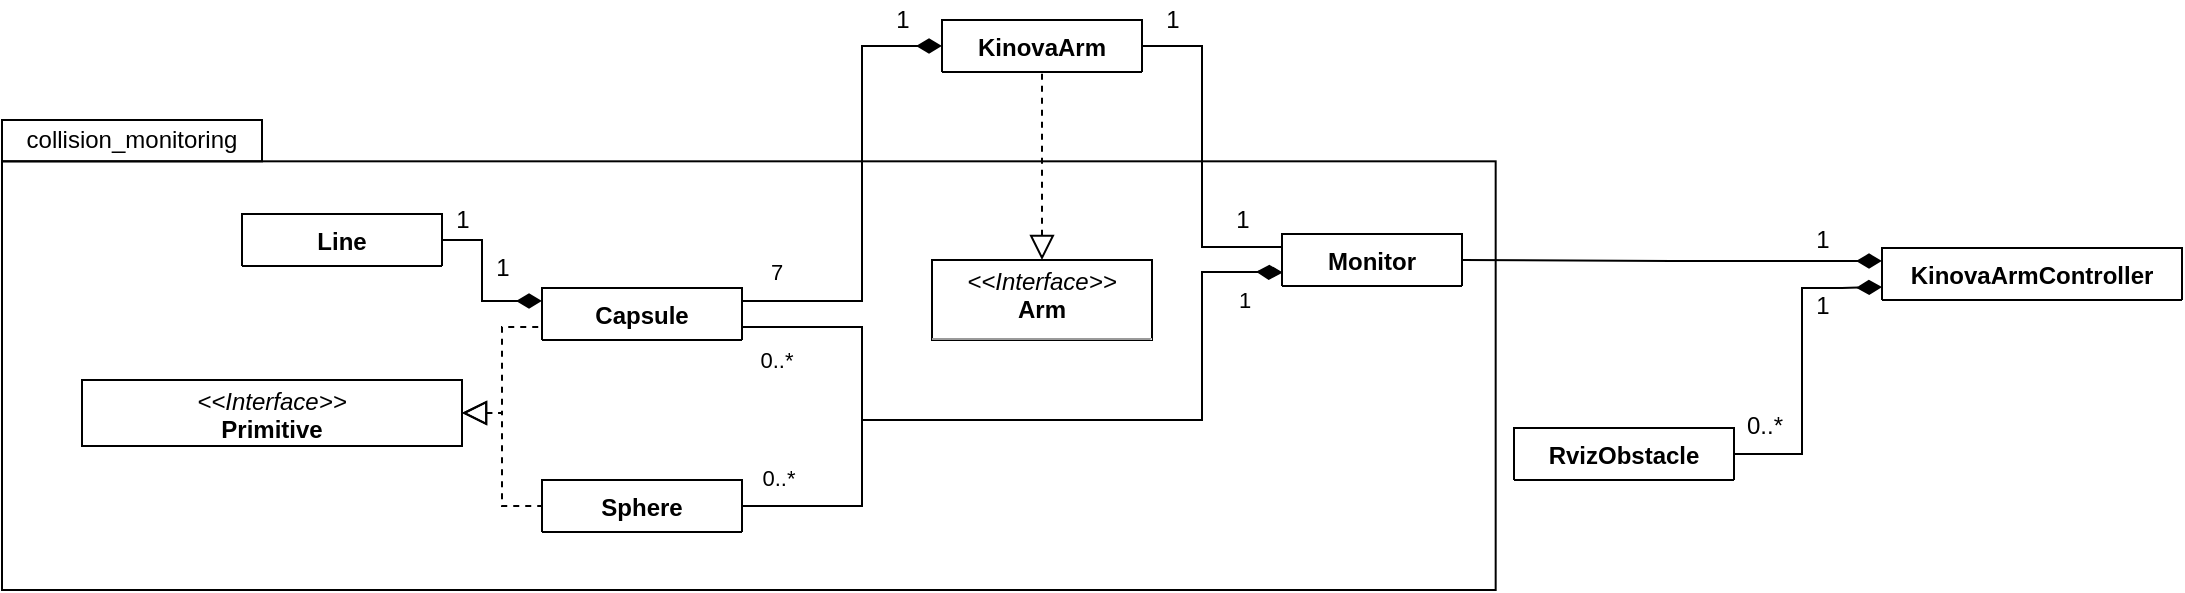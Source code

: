 <mxfile version="13.3.9" type="device"><diagram name="Page-1" id="929967ad-93f9-6ef4-fab6-5d389245f69c"><mxGraphModel dx="1086" dy="806" grid="1" gridSize="10" guides="1" tooltips="1" connect="1" arrows="1" fold="1" page="1" pageScale="1.5" pageWidth="1169" pageHeight="826" background="none" math="0" shadow="0"><root><mxCell id="0" style=";html=1;"/><mxCell id="1" style=";html=1;" parent="0"/><mxCell id="pHXr7xHwcgH3CouSK9jI-6" value="KinovaArm" style="swimlane;fontStyle=1;align=center;verticalAlign=top;childLayout=stackLayout;horizontal=1;startSize=26;horizontalStack=0;resizeParent=1;resizeParentMax=0;resizeLast=0;collapsible=1;marginBottom=0;fillColor=#ffffff;" parent="1" vertex="1" collapsed="1"><mxGeometry x="660" y="400" width="100" height="26" as="geometry"><mxRectangle x="695" y="120" width="220" height="180" as="alternateBounds"/></mxGeometry></mxCell><mxCell id="pHXr7xHwcgH3CouSK9jI-7" value="+ jointArray: KDL::JntArray&#10;+ jointVels: KDL::JntArray&#10;- lengths: Vector&lt;double&gt;&#10;- radii: Vector&lt;double&gt;&#10;- chain: KDL::Chain&#10;- localPoses: Vector&lt;KDL::Frame&gt;" style="text;strokeColor=none;fillColor=none;align=left;verticalAlign=top;spacingLeft=4;spacingRight=4;overflow=hidden;rotatable=0;points=[[0,0.5],[1,0.5]];portConstraint=eastwest;" parent="pHXr7xHwcgH3CouSK9jI-6" vertex="1"><mxGeometry y="26" width="100" height="94" as="geometry"/></mxCell><mxCell id="pHXr7xHwcgH3CouSK9jI-8" value="" style="line;strokeWidth=1;fillColor=none;align=left;verticalAlign=middle;spacingTop=-1;spacingLeft=3;spacingRight=3;rotatable=0;labelPosition=right;points=[];portConstraint=eastwest;" parent="pHXr7xHwcgH3CouSK9jI-6" vertex="1"><mxGeometry y="120" width="100" height="8" as="geometry"/></mxCell><mxCell id="pHXr7xHwcgH3CouSK9jI-9" value="+ ikVelocitySolver()&#10;- frameToMatrix()&#10;- linkFramesToPose()&#10;" style="text;strokeColor=none;fillColor=none;align=left;verticalAlign=top;spacingLeft=4;spacingRight=4;overflow=hidden;rotatable=0;points=[[0,0.5],[1,0.5]];portConstraint=eastwest;labelBackgroundColor=#FFFFFF;fontColor=#000000;" parent="pHXr7xHwcgH3CouSK9jI-6" vertex="1"><mxGeometry y="128" width="100" height="52" as="geometry"/></mxCell><mxCell id="8NvCadfGa96uzynZh6CP-6" value="" style="group" parent="1" vertex="1" connectable="0"><mxGeometry x="190" y="450" width="750" height="235" as="geometry"/></mxCell><mxCell id="pHXr7xHwcgH3CouSK9jI-1" value="" style="rounded=0;whiteSpace=wrap;html=1;fillColor=none;" parent="8NvCadfGa96uzynZh6CP-6" vertex="1"><mxGeometry y="20.659" width="746.835" height="214.341" as="geometry"/></mxCell><mxCell id="8NvCadfGa96uzynZh6CP-5" value="collision_monitoring" style="text;html=1;strokeColor=#000000;fillColor=none;align=center;verticalAlign=middle;whiteSpace=wrap;rounded=0;" parent="8NvCadfGa96uzynZh6CP-6" vertex="1"><mxGeometry width="130" height="20.66" as="geometry"/></mxCell><mxCell id="1_B4_0tZ6F9BA0FpxolN-38" value="" style="resizable=0;html=1;align=left;verticalAlign=bottom;labelBackgroundColor=#ffffff;fontSize=10;" parent="1" connectable="0" vertex="1"><mxGeometry x="500" y="520" as="geometry"><mxPoint x="12" y="12" as="offset"/></mxGeometry></mxCell><mxCell id="0Bbf-FplWOkMVNfRmxn4-4" style="edgeStyle=orthogonalEdgeStyle;rounded=0;orthogonalLoop=1;jettySize=auto;html=1;exitX=1;exitY=0.5;exitDx=0;exitDy=0;entryX=0;entryY=0.75;entryDx=0;entryDy=0;dashed=1;endArrow=none;endFill=0;startArrow=block;startFill=0;endSize=10;startSize=10;" parent="1" source="1_B4_0tZ6F9BA0FpxolN-42" target="1_B4_0tZ6F9BA0FpxolN-43" edge="1"><mxGeometry relative="1" as="geometry"/></mxCell><mxCell id="0Bbf-FplWOkMVNfRmxn4-5" style="edgeStyle=orthogonalEdgeStyle;rounded=0;orthogonalLoop=1;jettySize=auto;html=1;exitX=1;exitY=0.5;exitDx=0;exitDy=0;entryX=0;entryY=0.5;entryDx=0;entryDy=0;dashed=1;endArrow=none;endFill=0;startArrow=block;startFill=0;endSize=10;startSize=10;" parent="1" source="1_B4_0tZ6F9BA0FpxolN-42" target="1_B4_0tZ6F9BA0FpxolN-54" edge="1"><mxGeometry relative="1" as="geometry"/></mxCell><mxCell id="1_B4_0tZ6F9BA0FpxolN-42" value="&lt;p style=&quot;margin: 0px ; margin-top: 4px ; text-align: center&quot;&gt;&lt;i&gt;&amp;lt;&amp;lt;Interface&amp;gt;&amp;gt;&lt;/i&gt;&lt;br&gt;&lt;b&gt;Primitive&lt;/b&gt;&lt;/p&gt;&lt;p style=&quot;margin: 0px ; margin-left: 4px&quot;&gt;+ pose: Vector&amp;lt;Vector&amp;lt;float&amp;gt;&amp;gt;&lt;/p&gt;&lt;hr size=&quot;1&quot;&gt;&lt;p style=&quot;margin: 0px ; margin-left: 4px&quot;&gt;+ closestDistanceToPoint()&lt;/p&gt;" style="verticalAlign=top;align=left;overflow=fill;fontSize=12;fontFamily=Helvetica;html=1;" parent="1" vertex="1"><mxGeometry x="230" y="580" width="190" height="33" as="geometry"/></mxCell><mxCell id="pLGlP2HeyfQmbXc_sN3S-1" value="&lt;p style=&quot;margin: 4px 0px 0px ; text-align: center&quot;&gt;&lt;i&gt;&amp;lt;&amp;lt;Interface&amp;gt;&amp;gt;&lt;/i&gt;&lt;br&gt;&lt;b&gt;Arm&lt;/b&gt;&lt;/p&gt;&lt;hr size=&quot;1&quot;&gt;&lt;p style=&quot;margin: 0px 0px 0px 4px&quot;&gt;+ base_position: Matrix4d&lt;br style=&quot;padding: 0px ; margin: 0px&quot;&gt;+ links: Vector&amp;lt;Primative&amp;gt;&lt;br&gt;&lt;/p&gt;&lt;p style=&quot;margin: 0px 0px 0px 4px&quot;&gt;+ nJoints: int&lt;/p&gt;&lt;p style=&quot;margin: 0px 0px 0px 4px&quot;&gt;+ nLinks: int&lt;/p&gt;&lt;p style=&quot;margin: 0px 0px 0px 4px&quot;&gt;+ nFrames: int&lt;/p&gt;&lt;hr size=&quot;1&quot;&gt;&lt;p style=&quot;margin: 0px 0px 0px 4px&quot;&gt;+ updatePose()&lt;br&gt;&lt;/p&gt;&lt;p style=&quot;margin: 0px 0px 0px 4px&quot;&gt;+ getPose()&lt;/p&gt;" style="verticalAlign=top;align=left;overflow=fill;fontSize=12;fontFamily=Helvetica;html=1;" parent="1" vertex="1"><mxGeometry x="655" y="520" width="110" height="40" as="geometry"/></mxCell><mxCell id="pLGlP2HeyfQmbXc_sN3S-5" value="" style="endArrow=none;dashed=1;endFill=0;endSize=10;html=1;exitX=0.5;exitY=0;exitDx=0;exitDy=0;entryX=0.5;entryY=1;entryDx=0;entryDy=0;startArrow=block;startFill=0;startSize=10;" parent="1" source="pLGlP2HeyfQmbXc_sN3S-1" target="pHXr7xHwcgH3CouSK9jI-6" edge="1"><mxGeometry width="160" relative="1" as="geometry"><mxPoint x="730" y="350" as="sourcePoint"/><mxPoint x="840" y="340" as="targetPoint"/></mxGeometry></mxCell><mxCell id="8NvCadfGa96uzynZh6CP-11" style="edgeStyle=orthogonalEdgeStyle;rounded=0;orthogonalLoop=1;jettySize=auto;html=1;exitX=0;exitY=0.25;exitDx=0;exitDy=0;fontColor=#000000;entryX=1;entryY=0.5;entryDx=0;entryDy=0;endArrow=none;endFill=0;startArrow=diamondThin;startFill=1;endSize=6;startSize=10;" parent="1" source="8NvCadfGa96uzynZh6CP-7" target="1_B4_0tZ6F9BA0FpxolN-2" edge="1"><mxGeometry relative="1" as="geometry"><mxPoint x="1310" y="550" as="targetPoint"/><Array as="points"><mxPoint x="1025" y="521"/></Array></mxGeometry></mxCell><mxCell id="8NvCadfGa96uzynZh6CP-22" style="edgeStyle=orthogonalEdgeStyle;rounded=0;orthogonalLoop=1;jettySize=auto;html=1;exitX=1;exitY=0.5;exitDx=0;exitDy=0;startArrow=none;startFill=0;startSize=10;endArrow=diamondThin;endFill=1;endSize=10;targetPerimeterSpacing=0;fontColor=#000000;entryX=0;entryY=0.75;entryDx=0;entryDy=0;" parent="1" source="8NvCadfGa96uzynZh6CP-18" target="8NvCadfGa96uzynZh6CP-7" edge="1"><mxGeometry relative="1" as="geometry"><Array as="points"><mxPoint x="1090" y="617"/><mxPoint x="1090" y="534"/><mxPoint x="1110" y="534"/></Array><mxPoint x="1120" y="540" as="targetPoint"/></mxGeometry></mxCell><mxCell id="8NvCadfGa96uzynZh6CP-24" value="1" style="text;html=1;align=center;verticalAlign=middle;resizable=0;points=[];autosize=1;fontColor=#000000;" parent="1" vertex="1"><mxGeometry x="1090" y="500" width="20" height="20" as="geometry"/></mxCell><mxCell id="8NvCadfGa96uzynZh6CP-25" value="0..*" style="text;html=1;align=center;verticalAlign=middle;resizable=0;points=[];autosize=1;fontColor=#000000;" parent="1" vertex="1"><mxGeometry x="1056" y="593" width="30" height="20" as="geometry"/></mxCell><mxCell id="8NvCadfGa96uzynZh6CP-26" value="1" style="text;html=1;align=center;verticalAlign=middle;resizable=0;points=[];autosize=1;fontColor=#000000;" parent="1" vertex="1"><mxGeometry x="1090" y="533" width="20" height="20" as="geometry"/></mxCell><mxCell id="0Bbf-FplWOkMVNfRmxn4-11" style="edgeStyle=orthogonalEdgeStyle;rounded=0;orthogonalLoop=1;jettySize=auto;html=1;exitX=1;exitY=0.5;exitDx=0;exitDy=0;entryX=0;entryY=0.25;entryDx=0;entryDy=0;endArrow=none;endFill=0;" parent="1" source="pHXr7xHwcgH3CouSK9jI-6" target="1_B4_0tZ6F9BA0FpxolN-1" edge="1"><mxGeometry relative="1" as="geometry"><mxPoint x="850" y="480" as="targetPoint"/><Array as="points"><mxPoint x="790" y="413"/><mxPoint x="790" y="514"/></Array></mxGeometry></mxCell><mxCell id="1_B4_0tZ6F9BA0FpxolN-1" value="Monitor" style="swimlane;fontStyle=1;align=center;verticalAlign=top;childLayout=stackLayout;horizontal=1;startSize=26;horizontalStack=0;resizeParent=1;resizeParentMax=0;resizeLast=0;collapsible=1;marginBottom=0;" parent="1" vertex="1" collapsed="1"><mxGeometry x="830" y="507" width="90" height="26" as="geometry"><mxRectangle x="980" y="490" width="210" height="122" as="alternateBounds"/></mxGeometry></mxCell><mxCell id="1_B4_0tZ6F9BA0FpxolN-2" value="+ arms: Arm&#10;+ obstacles: Vector&lt;&gt;" style="text;strokeColor=none;fillColor=none;align=left;verticalAlign=top;spacingLeft=4;spacingRight=4;overflow=hidden;rotatable=0;points=[[0,0.5],[1,0.5]];portConstraint=eastwest;" parent="1_B4_0tZ6F9BA0FpxolN-1" vertex="1"><mxGeometry y="26" width="90" height="34" as="geometry"/></mxCell><mxCell id="1_B4_0tZ6F9BA0FpxolN-3" value="" style="line;strokeWidth=1;fillColor=none;align=left;verticalAlign=middle;spacingTop=-1;spacingLeft=3;spacingRight=3;rotatable=0;labelPosition=right;points=[];portConstraint=eastwest;" parent="1_B4_0tZ6F9BA0FpxolN-1" vertex="1"><mxGeometry y="60" width="90" height="10" as="geometry"/></mxCell><mxCell id="1_B4_0tZ6F9BA0FpxolN-4" value="+ monitorCollisionWithObjects()&#10;+ monitorCollisionWithArm()" style="text;strokeColor=none;fillColor=none;align=left;verticalAlign=top;spacingLeft=4;spacingRight=4;overflow=hidden;rotatable=0;points=[[0,0.5],[1,0.5]];portConstraint=eastwest;" parent="1_B4_0tZ6F9BA0FpxolN-1" vertex="1"><mxGeometry y="70" width="90" height="52" as="geometry"/></mxCell><mxCell id="8NvCadfGa96uzynZh6CP-18" value="RvizObstacle" style="swimlane;fontStyle=1;align=center;verticalAlign=top;childLayout=stackLayout;horizontal=1;startSize=26;horizontalStack=0;resizeParent=1;resizeParentMax=0;resizeLast=0;collapsible=1;marginBottom=0;labelBackgroundColor=none;strokeWidth=1;swimlaneFillColor=none;" parent="1" vertex="1" collapsed="1"><mxGeometry x="946" y="604" width="110" height="26" as="geometry"><mxRectangle x="1260" y="618" width="160" height="114" as="alternateBounds"/></mxGeometry></mxCell><mxCell id="8NvCadfGa96uzynZh6CP-19" value="+ idx: int&#10;+ pose: Eigen::Matrix4d&#10;+ marker: ros::Marker" style="text;strokeColor=none;fillColor=none;align=left;verticalAlign=top;spacingLeft=4;spacingRight=4;overflow=hidden;rotatable=0;points=[[0,0.5],[1,0.5]];portConstraint=eastwest;" parent="8NvCadfGa96uzynZh6CP-18" vertex="1"><mxGeometry y="26" width="110" height="54" as="geometry"/></mxCell><mxCell id="8NvCadfGa96uzynZh6CP-20" value="" style="line;strokeWidth=1;fillColor=none;align=left;verticalAlign=middle;spacingTop=-1;spacingLeft=3;spacingRight=3;rotatable=0;labelPosition=right;points=[];portConstraint=eastwest;" parent="8NvCadfGa96uzynZh6CP-18" vertex="1"><mxGeometry y="80" width="110" height="8" as="geometry"/></mxCell><mxCell id="8NvCadfGa96uzynZh6CP-21" value="+ updatePose()" style="text;strokeColor=none;fillColor=none;align=left;verticalAlign=top;spacingLeft=4;spacingRight=4;overflow=hidden;rotatable=0;points=[[0,0.5],[1,0.5]];portConstraint=eastwest;" parent="8NvCadfGa96uzynZh6CP-18" vertex="1"><mxGeometry y="88" width="110" height="26" as="geometry"/></mxCell><mxCell id="0Bbf-FplWOkMVNfRmxn4-10" style="edgeStyle=orthogonalEdgeStyle;rounded=0;orthogonalLoop=1;jettySize=auto;html=1;exitX=1;exitY=0.5;exitDx=0;exitDy=0;entryX=0;entryY=0.75;entryDx=0;entryDy=0;startArrow=none;startFill=0;endArrow=diamondThin;endFill=1;" parent="1" source="1_B4_0tZ6F9BA0FpxolN-54" target="1_B4_0tZ6F9BA0FpxolN-1" edge="1"><mxGeometry relative="1" as="geometry"><mxPoint x="820" y="520" as="targetPoint"/><Array as="points"><mxPoint x="620" y="643"/><mxPoint x="620" y="600"/><mxPoint x="790" y="600"/><mxPoint x="790" y="526"/><mxPoint x="830" y="526"/></Array></mxGeometry></mxCell><mxCell id="0Bbf-FplWOkMVNfRmxn4-12" value="1" style="edgeLabel;html=1;align=center;verticalAlign=middle;resizable=0;points=[];" parent="0Bbf-FplWOkMVNfRmxn4-10" vertex="1" connectable="0"><mxGeometry x="0.897" relative="1" as="geometry"><mxPoint y="14" as="offset"/></mxGeometry></mxCell><mxCell id="1_B4_0tZ6F9BA0FpxolN-54" value="Sphere" style="swimlane;fontStyle=1;align=center;verticalAlign=top;childLayout=stackLayout;horizontal=1;startSize=26;horizontalStack=0;resizeParent=1;resizeParentMax=0;resizeLast=0;collapsible=1;marginBottom=0;" parent="1" vertex="1" collapsed="1"><mxGeometry x="460" y="630" width="100" height="26" as="geometry"><mxRectangle x="450" y="630" width="160" height="90" as="alternateBounds"/></mxGeometry></mxCell><mxCell id="1_B4_0tZ6F9BA0FpxolN-55" value="+ n: int&#10;+ a: float&#10;+ b: float&#10;+ c: float" style="text;strokeColor=none;fillColor=none;align=left;verticalAlign=top;spacingLeft=4;spacingRight=4;overflow=hidden;rotatable=0;points=[[0,0.5],[1,0.5]];portConstraint=eastwest;" parent="1_B4_0tZ6F9BA0FpxolN-54" vertex="1"><mxGeometry y="26" width="100" height="64" as="geometry"/></mxCell><mxCell id="0Bbf-FplWOkMVNfRmxn4-8" style="edgeStyle=orthogonalEdgeStyle;rounded=0;orthogonalLoop=1;jettySize=auto;html=1;exitX=1;exitY=0.25;exitDx=0;exitDy=0;entryX=0;entryY=0.5;entryDx=0;entryDy=0;endArrow=diamondThin;endFill=1;endSize=10;startSize=10;" parent="1" source="1_B4_0tZ6F9BA0FpxolN-43" target="pHXr7xHwcgH3CouSK9jI-6" edge="1"><mxGeometry relative="1" as="geometry"><Array as="points"><mxPoint x="620" y="541"/><mxPoint x="620" y="413"/></Array></mxGeometry></mxCell><mxCell id="0Bbf-FplWOkMVNfRmxn4-9" style="edgeStyle=orthogonalEdgeStyle;rounded=0;orthogonalLoop=1;jettySize=auto;html=1;exitX=1;exitY=0.75;exitDx=0;exitDy=0;entryX=0;entryY=0.75;entryDx=0;entryDy=0;endArrow=diamondThin;endFill=1;startArrow=none;startFill=0;startSize=10;endSize=10;" parent="1" source="1_B4_0tZ6F9BA0FpxolN-43" target="1_B4_0tZ6F9BA0FpxolN-1" edge="1"><mxGeometry relative="1" as="geometry"><mxPoint x="820" y="520" as="targetPoint"/><Array as="points"><mxPoint x="620" y="554"/><mxPoint x="620" y="600"/><mxPoint x="790" y="600"/><mxPoint x="790" y="526"/><mxPoint x="820" y="526"/></Array></mxGeometry></mxCell><mxCell id="0Bbf-FplWOkMVNfRmxn4-13" value="0..*" style="edgeLabel;html=1;align=center;verticalAlign=middle;resizable=0;points=[];" parent="0Bbf-FplWOkMVNfRmxn4-9" vertex="1" connectable="0"><mxGeometry x="-0.915" y="-1" relative="1" as="geometry"><mxPoint y="15.5" as="offset"/></mxGeometry></mxCell><mxCell id="1_B4_0tZ6F9BA0FpxolN-43" value="Capsule" style="swimlane;fontStyle=1;align=center;verticalAlign=top;childLayout=stackLayout;horizontal=1;startSize=26;horizontalStack=0;resizeParent=1;resizeParentMax=0;resizeLast=0;collapsible=1;marginBottom=0;" parent="1" vertex="1" collapsed="1"><mxGeometry x="460" y="534" width="100" height="26" as="geometry"><mxRectangle x="450" y="540" width="160" height="70" as="alternateBounds"/></mxGeometry></mxCell><mxCell id="1_B4_0tZ6F9BA0FpxolN-44" value="- radius&#10;- length" style="text;strokeColor=none;fillColor=none;align=left;verticalAlign=top;spacingLeft=4;spacingRight=4;overflow=hidden;rotatable=0;points=[[0,0.5],[1,0.5]];portConstraint=eastwest;" parent="1_B4_0tZ6F9BA0FpxolN-43" vertex="1"><mxGeometry y="26" width="100" height="44" as="geometry"/></mxCell><mxCell id="0Bbf-FplWOkMVNfRmxn4-3" style="edgeStyle=orthogonalEdgeStyle;rounded=0;orthogonalLoop=1;jettySize=auto;html=1;exitX=1;exitY=0.5;exitDx=0;exitDy=0;entryX=0;entryY=0.25;entryDx=0;entryDy=0;endArrow=diamondThin;endFill=1;startArrow=none;startFill=0;startSize=10;endSize=10;" parent="1" source="e4O9QOOghUDcDe7y4lYa-1" target="1_B4_0tZ6F9BA0FpxolN-43" edge="1"><mxGeometry relative="1" as="geometry"><Array as="points"><mxPoint x="430" y="510"/><mxPoint x="430" y="540"/></Array></mxGeometry></mxCell><mxCell id="0Bbf-FplWOkMVNfRmxn4-14" value="0..*" style="edgeLabel;html=1;align=center;verticalAlign=middle;resizable=0;points=[];" parent="1" vertex="1" connectable="0"><mxGeometry x="577.997" y="613" as="geometry"><mxPoint y="15.5" as="offset"/></mxGeometry></mxCell><mxCell id="0Bbf-FplWOkMVNfRmxn4-15" value="7" style="edgeLabel;html=1;align=center;verticalAlign=middle;resizable=0;points=[];" parent="1" vertex="1" connectable="0"><mxGeometry x="576.997" y="510" as="geometry"><mxPoint y="15.5" as="offset"/></mxGeometry></mxCell><mxCell id="0Bbf-FplWOkMVNfRmxn4-16" value="1" style="text;html=1;align=center;verticalAlign=middle;resizable=0;points=[];autosize=1;" parent="1" vertex="1"><mxGeometry x="630" y="390" width="20" height="20" as="geometry"/></mxCell><mxCell id="0Bbf-FplWOkMVNfRmxn4-17" value="1" style="text;html=1;align=center;verticalAlign=middle;resizable=0;points=[];autosize=1;" parent="1" vertex="1"><mxGeometry x="765" y="390" width="20" height="20" as="geometry"/></mxCell><mxCell id="0Bbf-FplWOkMVNfRmxn4-18" value="1" style="text;html=1;align=center;verticalAlign=middle;resizable=0;points=[];autosize=1;" parent="1" vertex="1"><mxGeometry x="800" y="490" width="20" height="20" as="geometry"/></mxCell><mxCell id="8NvCadfGa96uzynZh6CP-7" value="KinovaArmController" style="swimlane;fontStyle=1;align=center;verticalAlign=top;childLayout=stackLayout;horizontal=1;startSize=26;horizontalStack=0;resizeParent=1;resizeParentMax=0;resizeLast=0;collapsible=1;marginBottom=0;" parent="1" vertex="1" collapsed="1"><mxGeometry x="1130" y="514" width="150" height="26" as="geometry"><mxRectangle x="1480" y="475" width="250" height="180" as="alternateBounds"/></mxGeometry></mxCell><mxCell id="8NvCadfGa96uzynZh6CP-8" value="+ monitor: Monitor&#10;+ goal: Eigen::Vector3d&#10;+ rvizObstacles: Vector&lt;rvizObstacles&gt;" style="text;strokeColor=none;fillColor=none;align=left;verticalAlign=top;spacingLeft=4;spacingRight=4;overflow=hidden;rotatable=0;points=[[0,0.5],[1,0.5]];portConstraint=eastwest;" parent="8NvCadfGa96uzynZh6CP-7" vertex="1"><mxGeometry y="26" width="150" height="64" as="geometry"/></mxCell><mxCell id="8NvCadfGa96uzynZh6CP-9" value="" style="line;strokeWidth=1;fillColor=none;align=left;verticalAlign=middle;spacingTop=-1;spacingLeft=3;spacingRight=3;rotatable=0;labelPosition=right;points=[];portConstraint=eastwest;" parent="8NvCadfGa96uzynZh6CP-7" vertex="1"><mxGeometry y="90" width="150" height="8" as="geometry"/></mxCell><mxCell id="8NvCadfGa96uzynZh6CP-10" value="+ armCallback()&#10;+ goalCallback()&#10;+ controlLoop()&#10;+ obstaclePotentialFeild()&#10;+ updateObstacle()" style="text;strokeColor=none;fillColor=none;align=left;verticalAlign=top;spacingLeft=4;spacingRight=4;overflow=hidden;rotatable=0;points=[[0,0.5],[1,0.5]];portConstraint=eastwest;" parent="8NvCadfGa96uzynZh6CP-7" vertex="1"><mxGeometry y="98" width="150" height="82" as="geometry"/></mxCell><mxCell id="0Bbf-FplWOkMVNfRmxn4-19" value="1" style="text;html=1;align=center;verticalAlign=middle;resizable=0;points=[];autosize=1;" parent="1" vertex="1"><mxGeometry x="410" y="490" width="20" height="20" as="geometry"/></mxCell><mxCell id="0Bbf-FplWOkMVNfRmxn4-20" value="1" style="text;html=1;align=center;verticalAlign=middle;resizable=0;points=[];autosize=1;" parent="1" vertex="1"><mxGeometry x="430" y="514" width="20" height="20" as="geometry"/></mxCell><mxCell id="e4O9QOOghUDcDe7y4lYa-1" value="Line" style="swimlane;fontStyle=1;align=center;verticalAlign=top;childLayout=stackLayout;horizontal=1;startSize=26;horizontalStack=0;resizeParent=1;resizeParentMax=0;resizeLast=0;collapsible=1;marginBottom=0;" parent="1" vertex="1" collapsed="1"><mxGeometry x="310" y="497" width="100" height="26" as="geometry"><mxRectangle x="100" y="360" width="310" height="150" as="alternateBounds"/></mxGeometry></mxCell><mxCell id="e4O9QOOghUDcDe7y4lYa-2" value="- Vector3d basePoint&#10;- Vector3d endPoint&#10;- Vector3d projectionPoint(Vector3d Point)&#10;&#10;+Vector3d getBasePoint()&#10;+Vector3d getEndPoint()&#10;+double getShortestDistanceToVertex(Vector3d vertex)&#10;+double getShortestDistanceToLine(Line line)" style="text;strokeColor=none;fillColor=none;align=left;verticalAlign=top;spacingLeft=4;spacingRight=4;overflow=hidden;rotatable=0;points=[[0,0.5],[1,0.5]];portConstraint=eastwest;" parent="e4O9QOOghUDcDe7y4lYa-1" vertex="1"><mxGeometry y="26" width="100" height="124" as="geometry"/></mxCell></root></mxGraphModel></diagram></mxfile>